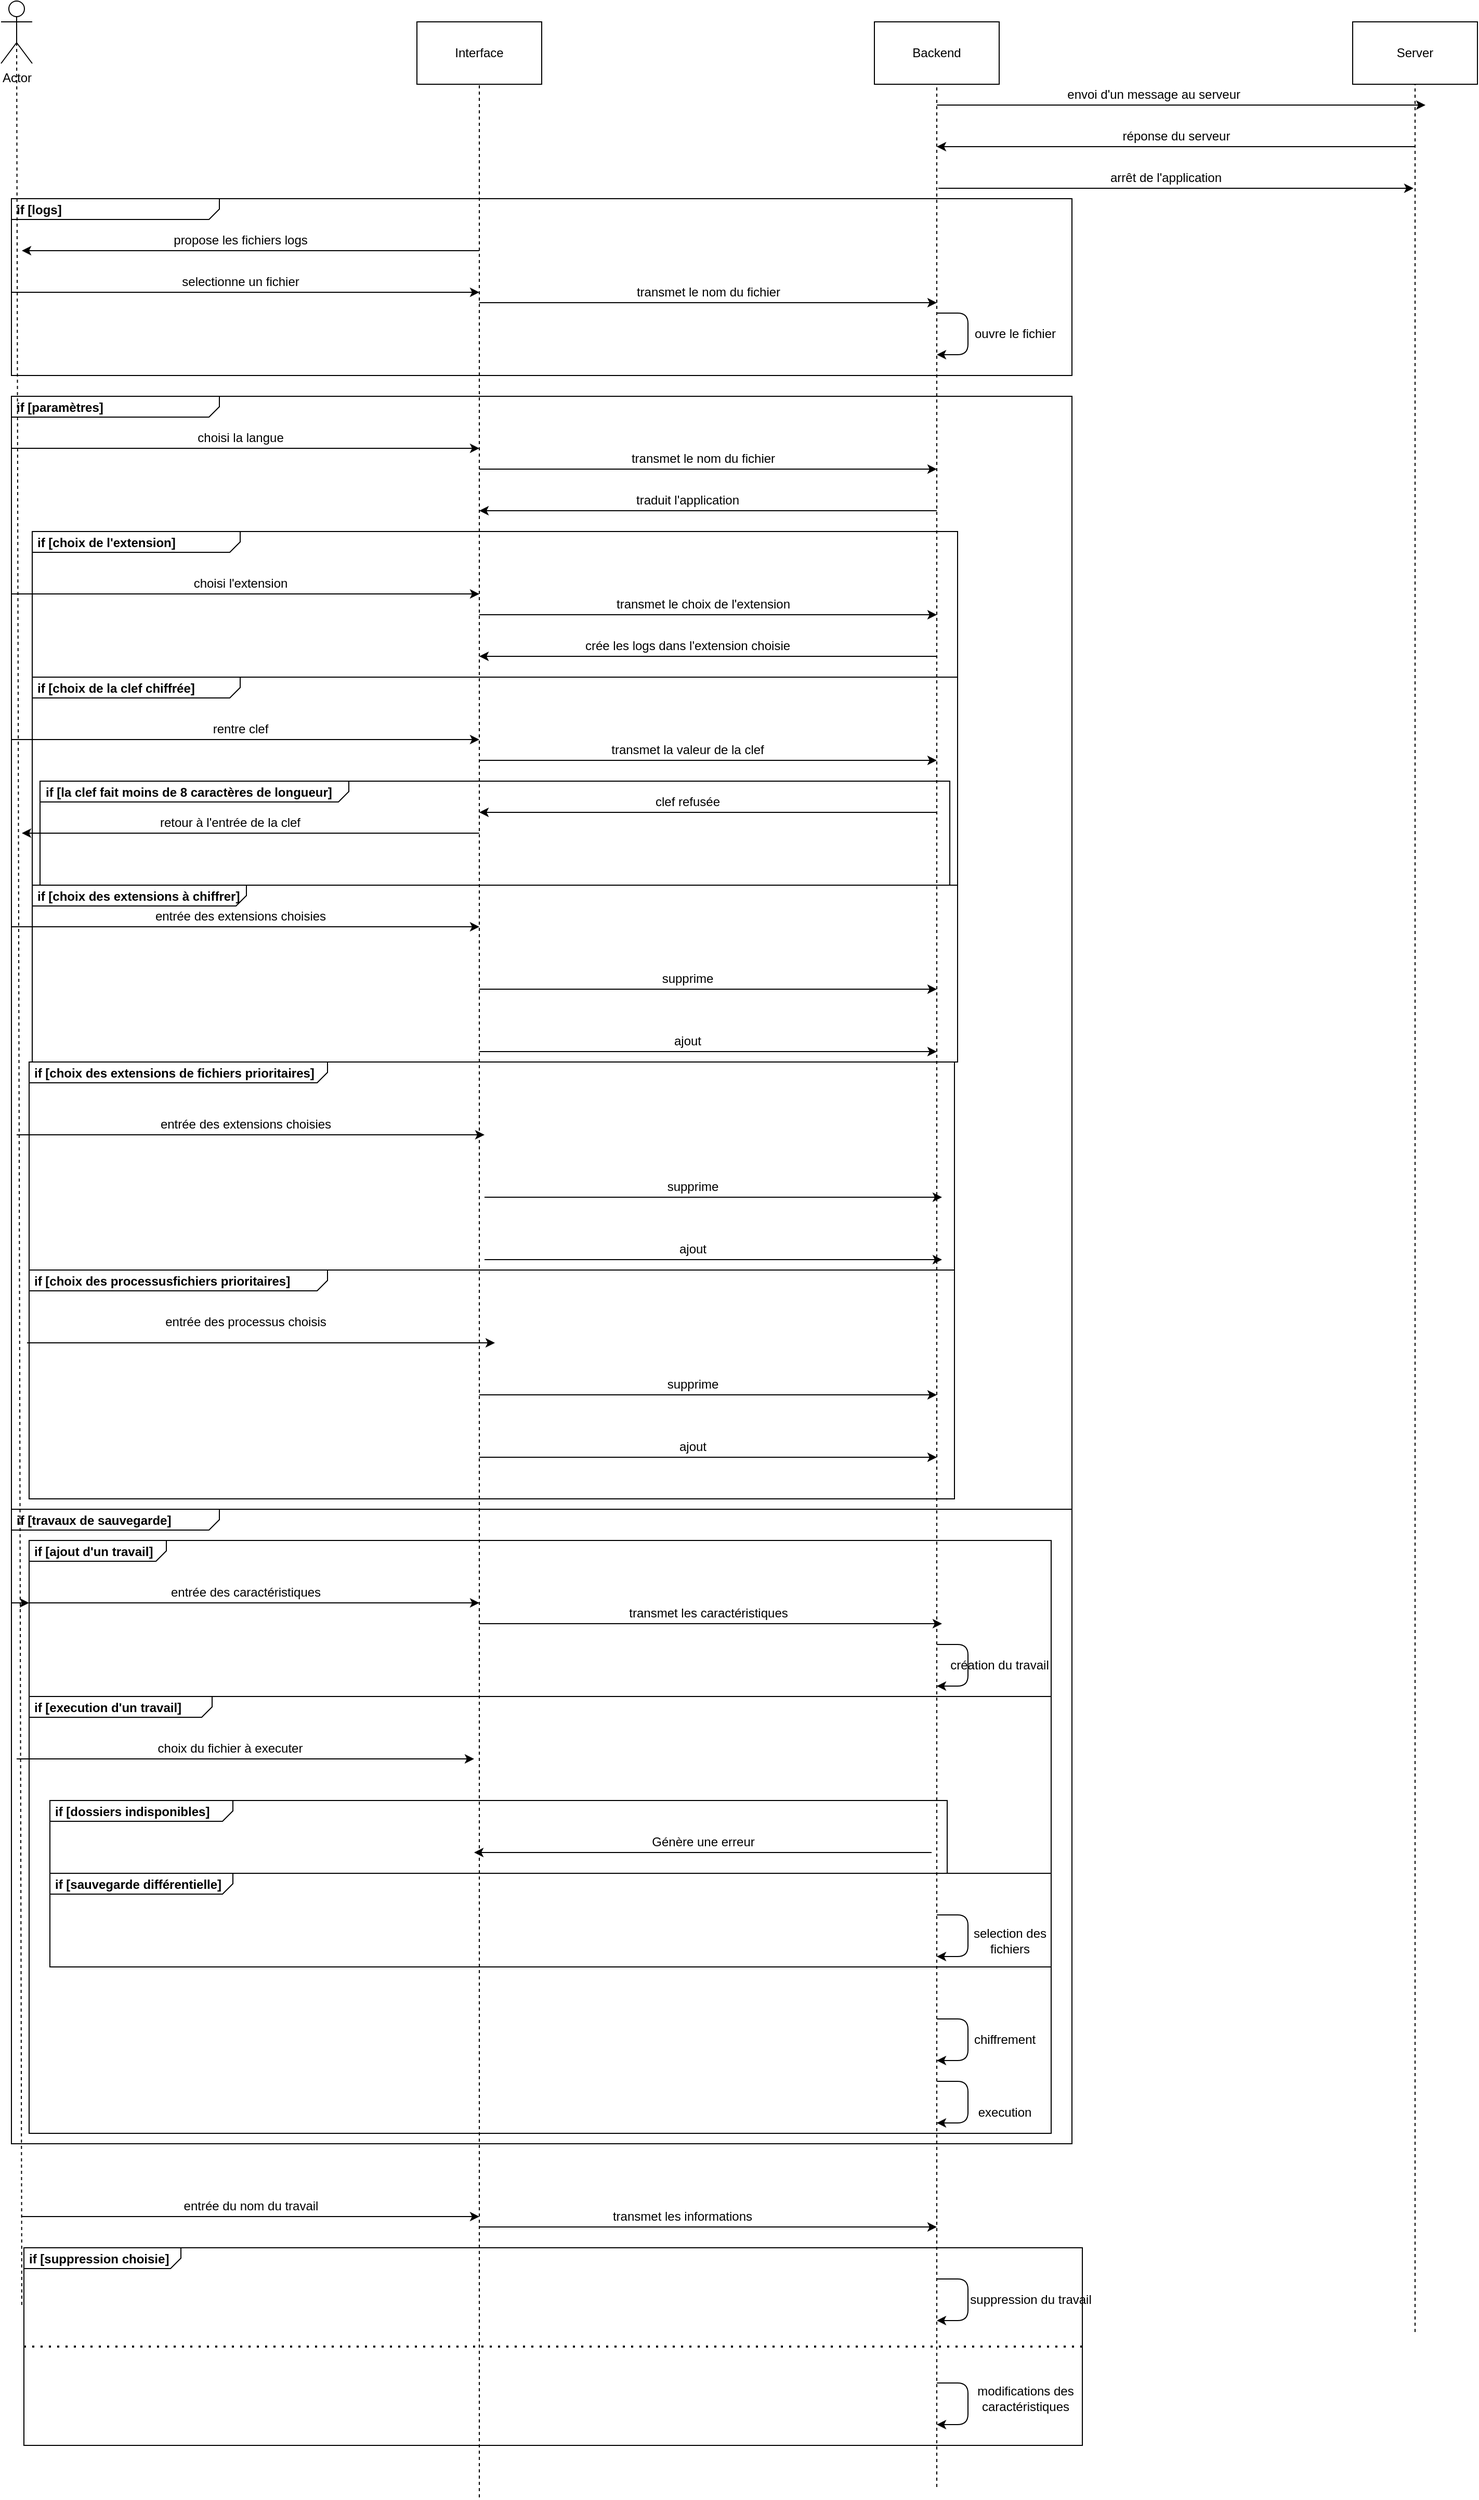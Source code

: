 <mxfile version="13.9.9" type="device"><diagram id="PxsKQjzxq3n8BK28m_Vh" name="Page-1"><mxGraphModel dx="2489" dy="814" grid="1" gridSize="10" guides="1" tooltips="1" connect="1" arrows="1" fold="1" page="1" pageScale="1" pageWidth="827" pageHeight="1169" math="0" shadow="0"><root><mxCell id="0"/><mxCell id="1" parent="0"/><mxCell id="ApVem01m_3u2dBKE90FA-91" value="&lt;p style=&quot;margin: 0px ; margin-top: 4px ; margin-left: 5px ; text-align: left&quot;&gt;&lt;b&gt;if [execution d'un travail]&lt;/b&gt;&lt;/p&gt;" style="html=1;shape=mxgraph.sysml.package;overflow=fill;labelX=176;align=left;spacingLeft=5;verticalAlign=top;spacingTop=-3;hachureGap=4;pointerEvents=0;fillColor=none;" vertex="1" parent="1"><mxGeometry x="-63" y="1660" width="983" height="420" as="geometry"/></mxCell><mxCell id="ApVem01m_3u2dBKE90FA-89" value="&lt;p style=&quot;margin: 0px ; margin-top: 4px ; margin-left: 5px ; text-align: left&quot;&gt;&lt;b&gt;if [travaux de sauvegarde]&lt;/b&gt;&lt;/p&gt;" style="html=1;shape=mxgraph.sysml.package;overflow=fill;labelX=200.49;align=left;spacingLeft=5;verticalAlign=top;spacingTop=-3;hachureGap=4;pointerEvents=0;fillColor=none;" vertex="1" parent="1"><mxGeometry x="-80" y="1480" width="1020" height="610" as="geometry"/></mxCell><mxCell id="ApVem01m_3u2dBKE90FA-90" value="&lt;p style=&quot;margin: 0px ; margin-top: 4px ; margin-left: 5px ; text-align: left&quot;&gt;&lt;b&gt;if [ajout d'un travail]&lt;/b&gt;&lt;/p&gt;" style="html=1;shape=mxgraph.sysml.package;overflow=fill;labelX=132;align=left;spacingLeft=5;verticalAlign=top;spacingTop=-3;hachureGap=4;pointerEvents=0;fillColor=none;" vertex="1" parent="1"><mxGeometry x="-63" y="1510" width="983" height="150" as="geometry"/></mxCell><mxCell id="ApVem01m_3u2dBKE90FA-1" value="Actor" style="shape=umlActor;verticalLabelPosition=bottom;verticalAlign=top;html=1;outlineConnect=0;" vertex="1" parent="1"><mxGeometry x="-90" y="30" width="30" height="60" as="geometry"/></mxCell><mxCell id="ApVem01m_3u2dBKE90FA-2" value="Interface" style="rounded=0;whiteSpace=wrap;html=1;" vertex="1" parent="1"><mxGeometry x="310" y="50" width="120" height="60" as="geometry"/></mxCell><mxCell id="ApVem01m_3u2dBKE90FA-3" value="Backend" style="rounded=0;whiteSpace=wrap;html=1;" vertex="1" parent="1"><mxGeometry x="750" y="50" width="120" height="60" as="geometry"/></mxCell><mxCell id="ApVem01m_3u2dBKE90FA-4" value="" style="endArrow=none;dashed=1;html=1;entryX=0.5;entryY=1;entryDx=0;entryDy=0;" edge="1" parent="1" target="ApVem01m_3u2dBKE90FA-2"><mxGeometry width="50" height="50" relative="1" as="geometry"><mxPoint x="370" y="2430" as="sourcePoint"/><mxPoint x="610" y="290" as="targetPoint"/></mxGeometry></mxCell><mxCell id="ApVem01m_3u2dBKE90FA-5" value="" style="endArrow=none;dashed=1;html=1;entryX=0.5;entryY=1;entryDx=0;entryDy=0;" edge="1" parent="1" target="ApVem01m_3u2dBKE90FA-3"><mxGeometry width="50" height="50" relative="1" as="geometry"><mxPoint x="810" y="2420" as="sourcePoint"/><mxPoint x="999.5" y="110" as="targetPoint"/></mxGeometry></mxCell><mxCell id="ApVem01m_3u2dBKE90FA-6" value="" style="endArrow=none;dashed=1;html=1;entryX=0.5;entryY=0.5;entryDx=0;entryDy=0;entryPerimeter=0;" edge="1" parent="1" target="ApVem01m_3u2dBKE90FA-1"><mxGeometry width="50" height="50" relative="1" as="geometry"><mxPoint x="-70" y="2245" as="sourcePoint"/><mxPoint x="610" y="290" as="targetPoint"/></mxGeometry></mxCell><mxCell id="ApVem01m_3u2dBKE90FA-7" value="" style="endArrow=classic;html=1;" edge="1" parent="1"><mxGeometry width="50" height="50" relative="1" as="geometry"><mxPoint x="811.5" y="210" as="sourcePoint"/><mxPoint x="1268.5" y="210" as="targetPoint"/></mxGeometry></mxCell><mxCell id="ApVem01m_3u2dBKE90FA-9" value="Server" style="rounded=0;whiteSpace=wrap;html=1;" vertex="1" parent="1"><mxGeometry x="1210" y="50" width="120" height="60" as="geometry"/></mxCell><mxCell id="ApVem01m_3u2dBKE90FA-10" value="" style="endArrow=none;dashed=1;html=1;entryX=0.5;entryY=1;entryDx=0;entryDy=0;" edge="1" parent="1" target="ApVem01m_3u2dBKE90FA-9"><mxGeometry width="50" height="50" relative="1" as="geometry"><mxPoint x="1270" y="2271" as="sourcePoint"/><mxPoint x="580" y="390" as="targetPoint"/></mxGeometry></mxCell><mxCell id="ApVem01m_3u2dBKE90FA-11" value="" style="endArrow=classic;html=1;" edge="1" parent="1"><mxGeometry width="50" height="50" relative="1" as="geometry"><mxPoint x="810" y="130" as="sourcePoint"/><mxPoint x="1280" y="130" as="targetPoint"/></mxGeometry></mxCell><mxCell id="ApVem01m_3u2dBKE90FA-12" value="envoi d'un message au serveur&amp;nbsp;" style="text;html=1;align=center;verticalAlign=middle;resizable=0;points=[];autosize=1;" vertex="1" parent="1"><mxGeometry x="925" y="110" width="190" height="20" as="geometry"/></mxCell><mxCell id="ApVem01m_3u2dBKE90FA-13" value="" style="endArrow=classic;html=1;" edge="1" parent="1"><mxGeometry width="50" height="50" relative="1" as="geometry"><mxPoint x="1270" y="170" as="sourcePoint"/><mxPoint x="810" y="170" as="targetPoint"/></mxGeometry></mxCell><mxCell id="ApVem01m_3u2dBKE90FA-14" value="réponse du serveur" style="text;html=1;align=center;verticalAlign=middle;resizable=0;points=[];autosize=1;" vertex="1" parent="1"><mxGeometry x="980" y="150" width="120" height="20" as="geometry"/></mxCell><mxCell id="ApVem01m_3u2dBKE90FA-15" value="arrêt de l'application" style="text;html=1;align=center;verticalAlign=middle;resizable=0;points=[];autosize=1;" vertex="1" parent="1"><mxGeometry x="970" y="190" width="120" height="20" as="geometry"/></mxCell><mxCell id="ApVem01m_3u2dBKE90FA-16" value="" style="endArrow=classic;html=1;" edge="1" parent="1"><mxGeometry width="50" height="50" relative="1" as="geometry"><mxPoint x="370" y="270" as="sourcePoint"/><mxPoint x="-70" y="270" as="targetPoint"/></mxGeometry></mxCell><mxCell id="ApVem01m_3u2dBKE90FA-17" value="propose les fichiers logs" style="text;html=1;align=center;verticalAlign=middle;resizable=0;points=[];autosize=1;" vertex="1" parent="1"><mxGeometry x="70" y="250" width="140" height="20" as="geometry"/></mxCell><mxCell id="ApVem01m_3u2dBKE90FA-18" value="" style="endArrow=classic;html=1;" edge="1" parent="1"><mxGeometry width="50" height="50" relative="1" as="geometry"><mxPoint x="-80" y="310" as="sourcePoint"/><mxPoint x="370" y="310" as="targetPoint"/></mxGeometry></mxCell><mxCell id="ApVem01m_3u2dBKE90FA-19" value="selectionne un fichier" style="text;html=1;align=center;verticalAlign=middle;resizable=0;points=[];autosize=1;" vertex="1" parent="1"><mxGeometry x="75" y="290" width="130" height="20" as="geometry"/></mxCell><mxCell id="ApVem01m_3u2dBKE90FA-20" value="" style="endArrow=classic;html=1;" edge="1" parent="1"><mxGeometry width="50" height="50" relative="1" as="geometry"><mxPoint x="370" y="320" as="sourcePoint"/><mxPoint x="810" y="320" as="targetPoint"/></mxGeometry></mxCell><mxCell id="ApVem01m_3u2dBKE90FA-21" value="transmet le nom du fichier" style="text;html=1;align=center;verticalAlign=middle;resizable=0;points=[];autosize=1;" vertex="1" parent="1"><mxGeometry x="515" y="300" width="150" height="20" as="geometry"/></mxCell><mxCell id="ApVem01m_3u2dBKE90FA-22" value="" style="endArrow=classic;html=1;" edge="1" parent="1"><mxGeometry width="50" height="50" relative="1" as="geometry"><mxPoint x="810" y="330" as="sourcePoint"/><mxPoint x="810" y="370" as="targetPoint"/><Array as="points"><mxPoint x="840" y="330"/><mxPoint x="840" y="370"/></Array></mxGeometry></mxCell><mxCell id="ApVem01m_3u2dBKE90FA-23" value="" style="endArrow=classic;html=1;" edge="1" parent="1"><mxGeometry width="50" height="50" relative="1" as="geometry"><mxPoint x="-80" y="460" as="sourcePoint"/><mxPoint x="370" y="460" as="targetPoint"/></mxGeometry></mxCell><mxCell id="ApVem01m_3u2dBKE90FA-24" value="choisi la langue" style="text;html=1;align=center;verticalAlign=middle;resizable=0;points=[];autosize=1;" vertex="1" parent="1"><mxGeometry x="90" y="440" width="100" height="20" as="geometry"/></mxCell><mxCell id="ApVem01m_3u2dBKE90FA-25" value="transmet le nom du fichier" style="text;html=1;align=center;verticalAlign=middle;resizable=0;points=[];autosize=1;" vertex="1" parent="1"><mxGeometry x="510" y="460" width="150" height="20" as="geometry"/></mxCell><mxCell id="ApVem01m_3u2dBKE90FA-26" value="" style="endArrow=classic;html=1;" edge="1" parent="1"><mxGeometry width="50" height="50" relative="1" as="geometry"><mxPoint x="370" y="480" as="sourcePoint"/><mxPoint x="810" y="480" as="targetPoint"/></mxGeometry></mxCell><mxCell id="ApVem01m_3u2dBKE90FA-27" value="" style="endArrow=classic;html=1;" edge="1" parent="1"><mxGeometry width="50" height="50" relative="1" as="geometry"><mxPoint x="810" y="520" as="sourcePoint"/><mxPoint x="370" y="520" as="targetPoint"/></mxGeometry></mxCell><mxCell id="ApVem01m_3u2dBKE90FA-28" value="traduit l'application" style="text;html=1;align=center;verticalAlign=middle;resizable=0;points=[];autosize=1;" vertex="1" parent="1"><mxGeometry x="515" y="500" width="110" height="20" as="geometry"/></mxCell><mxCell id="ApVem01m_3u2dBKE90FA-29" value="" style="endArrow=classic;html=1;" edge="1" parent="1"><mxGeometry width="50" height="50" relative="1" as="geometry"><mxPoint x="-80" y="600" as="sourcePoint"/><mxPoint x="370" y="600" as="targetPoint"/></mxGeometry></mxCell><mxCell id="ApVem01m_3u2dBKE90FA-30" value="choisi l'extension" style="text;html=1;align=center;verticalAlign=middle;resizable=0;points=[];autosize=1;" vertex="1" parent="1"><mxGeometry x="85" y="580" width="110" height="20" as="geometry"/></mxCell><mxCell id="ApVem01m_3u2dBKE90FA-31" value="transmet le choix de l'extension" style="text;html=1;align=center;verticalAlign=middle;resizable=0;points=[];autosize=1;" vertex="1" parent="1"><mxGeometry x="495" y="600" width="180" height="20" as="geometry"/></mxCell><mxCell id="ApVem01m_3u2dBKE90FA-32" value="" style="endArrow=classic;html=1;" edge="1" parent="1"><mxGeometry width="50" height="50" relative="1" as="geometry"><mxPoint x="370" y="620" as="sourcePoint"/><mxPoint x="810" y="620" as="targetPoint"/></mxGeometry></mxCell><mxCell id="ApVem01m_3u2dBKE90FA-33" value="" style="endArrow=classic;html=1;" edge="1" parent="1"><mxGeometry width="50" height="50" relative="1" as="geometry"><mxPoint x="810" y="660" as="sourcePoint"/><mxPoint x="370" y="660" as="targetPoint"/></mxGeometry></mxCell><mxCell id="ApVem01m_3u2dBKE90FA-34" value="crée les logs dans l'extension choisie" style="text;html=1;align=center;verticalAlign=middle;resizable=0;points=[];autosize=1;" vertex="1" parent="1"><mxGeometry x="465" y="640" width="210" height="20" as="geometry"/></mxCell><mxCell id="ApVem01m_3u2dBKE90FA-35" value="" style="endArrow=classic;html=1;" edge="1" parent="1"><mxGeometry width="50" height="50" relative="1" as="geometry"><mxPoint x="-80" y="740" as="sourcePoint"/><mxPoint x="370" y="740" as="targetPoint"/></mxGeometry></mxCell><mxCell id="ApVem01m_3u2dBKE90FA-36" value="rentre clef" style="text;html=1;align=center;verticalAlign=middle;resizable=0;points=[];autosize=1;" vertex="1" parent="1"><mxGeometry x="105" y="720" width="70" height="20" as="geometry"/></mxCell><mxCell id="ApVem01m_3u2dBKE90FA-37" value="" style="endArrow=classic;html=1;" edge="1" parent="1"><mxGeometry width="50" height="50" relative="1" as="geometry"><mxPoint x="370" y="760" as="sourcePoint"/><mxPoint x="810" y="760" as="targetPoint"/></mxGeometry></mxCell><mxCell id="ApVem01m_3u2dBKE90FA-38" value="transmet la valeur de la clef" style="text;html=1;align=center;verticalAlign=middle;resizable=0;points=[];autosize=1;" vertex="1" parent="1"><mxGeometry x="490" y="740" width="160" height="20" as="geometry"/></mxCell><mxCell id="ApVem01m_3u2dBKE90FA-39" value="" style="endArrow=classic;html=1;" edge="1" parent="1"><mxGeometry width="50" height="50" relative="1" as="geometry"><mxPoint x="810" y="810" as="sourcePoint"/><mxPoint x="370" y="810" as="targetPoint"/></mxGeometry></mxCell><mxCell id="ApVem01m_3u2dBKE90FA-40" value="clef refusée" style="text;html=1;align=center;verticalAlign=middle;resizable=0;points=[];autosize=1;" vertex="1" parent="1"><mxGeometry x="530" y="790" width="80" height="20" as="geometry"/></mxCell><mxCell id="ApVem01m_3u2dBKE90FA-41" value="" style="endArrow=classic;html=1;" edge="1" parent="1"><mxGeometry width="50" height="50" relative="1" as="geometry"><mxPoint x="370" y="830" as="sourcePoint"/><mxPoint x="-70" y="830" as="targetPoint"/></mxGeometry></mxCell><mxCell id="ApVem01m_3u2dBKE90FA-42" value="retour à l'entrée de la clef" style="text;html=1;align=center;verticalAlign=middle;resizable=0;points=[];autosize=1;" vertex="1" parent="1"><mxGeometry x="55" y="810" width="150" height="20" as="geometry"/></mxCell><mxCell id="ApVem01m_3u2dBKE90FA-43" value="" style="endArrow=classic;html=1;" edge="1" parent="1"><mxGeometry width="50" height="50" relative="1" as="geometry"><mxPoint x="-80" y="920" as="sourcePoint"/><mxPoint x="370" y="920" as="targetPoint"/></mxGeometry></mxCell><mxCell id="ApVem01m_3u2dBKE90FA-44" value="entrée des extensions choisies" style="text;html=1;align=center;verticalAlign=middle;resizable=0;points=[];autosize=1;" vertex="1" parent="1"><mxGeometry x="50" y="900" width="180" height="20" as="geometry"/></mxCell><mxCell id="ApVem01m_3u2dBKE90FA-45" value="" style="endArrow=classic;html=1;" edge="1" parent="1"><mxGeometry width="50" height="50" relative="1" as="geometry"><mxPoint x="370" y="980" as="sourcePoint"/><mxPoint x="810" y="980" as="targetPoint"/></mxGeometry></mxCell><mxCell id="ApVem01m_3u2dBKE90FA-46" value="" style="endArrow=classic;html=1;" edge="1" parent="1"><mxGeometry width="50" height="50" relative="1" as="geometry"><mxPoint x="370" y="1040" as="sourcePoint"/><mxPoint x="810" y="1040" as="targetPoint"/></mxGeometry></mxCell><mxCell id="ApVem01m_3u2dBKE90FA-47" value="supprime" style="text;html=1;align=center;verticalAlign=middle;resizable=0;points=[];autosize=1;" vertex="1" parent="1"><mxGeometry x="540" y="960" width="60" height="20" as="geometry"/></mxCell><mxCell id="ApVem01m_3u2dBKE90FA-48" value="ajout" style="text;html=1;align=center;verticalAlign=middle;resizable=0;points=[];autosize=1;" vertex="1" parent="1"><mxGeometry x="550" y="1020" width="40" height="20" as="geometry"/></mxCell><mxCell id="ApVem01m_3u2dBKE90FA-49" value="" style="endArrow=classic;html=1;" edge="1" parent="1"><mxGeometry width="50" height="50" relative="1" as="geometry"><mxPoint x="-75" y="1120" as="sourcePoint"/><mxPoint x="375" y="1120" as="targetPoint"/></mxGeometry></mxCell><mxCell id="ApVem01m_3u2dBKE90FA-50" value="entrée des extensions choisies" style="text;html=1;align=center;verticalAlign=middle;resizable=0;points=[];autosize=1;" vertex="1" parent="1"><mxGeometry x="55" y="1100" width="180" height="20" as="geometry"/></mxCell><mxCell id="ApVem01m_3u2dBKE90FA-51" value="" style="endArrow=classic;html=1;" edge="1" parent="1"><mxGeometry width="50" height="50" relative="1" as="geometry"><mxPoint x="375" y="1180" as="sourcePoint"/><mxPoint x="815" y="1180" as="targetPoint"/></mxGeometry></mxCell><mxCell id="ApVem01m_3u2dBKE90FA-52" value="" style="endArrow=classic;html=1;" edge="1" parent="1"><mxGeometry width="50" height="50" relative="1" as="geometry"><mxPoint x="375" y="1240" as="sourcePoint"/><mxPoint x="815" y="1240" as="targetPoint"/></mxGeometry></mxCell><mxCell id="ApVem01m_3u2dBKE90FA-53" value="supprime" style="text;html=1;align=center;verticalAlign=middle;resizable=0;points=[];autosize=1;" vertex="1" parent="1"><mxGeometry x="545" y="1160" width="60" height="20" as="geometry"/></mxCell><mxCell id="ApVem01m_3u2dBKE90FA-54" value="ajout" style="text;html=1;align=center;verticalAlign=middle;resizable=0;points=[];autosize=1;" vertex="1" parent="1"><mxGeometry x="555" y="1220" width="40" height="20" as="geometry"/></mxCell><mxCell id="ApVem01m_3u2dBKE90FA-55" value="" style="endArrow=classic;html=1;" edge="1" parent="1"><mxGeometry width="50" height="50" relative="1" as="geometry"><mxPoint x="-63" y="1570" as="sourcePoint"/><mxPoint x="370" y="1570" as="targetPoint"/></mxGeometry></mxCell><mxCell id="ApVem01m_3u2dBKE90FA-56" value="entrée des processus choisis" style="text;html=1;align=center;verticalAlign=middle;resizable=0;points=[];autosize=1;" vertex="1" parent="1"><mxGeometry x="60" y="1290" width="170" height="20" as="geometry"/></mxCell><mxCell id="ApVem01m_3u2dBKE90FA-57" value="" style="endArrow=classic;html=1;" edge="1" parent="1"><mxGeometry width="50" height="50" relative="1" as="geometry"><mxPoint x="370" y="1370" as="sourcePoint"/><mxPoint x="810" y="1370" as="targetPoint"/></mxGeometry></mxCell><mxCell id="ApVem01m_3u2dBKE90FA-58" value="" style="endArrow=classic;html=1;" edge="1" parent="1"><mxGeometry width="50" height="50" relative="1" as="geometry"><mxPoint x="370" y="1430" as="sourcePoint"/><mxPoint x="810" y="1430" as="targetPoint"/></mxGeometry></mxCell><mxCell id="ApVem01m_3u2dBKE90FA-59" value="supprime" style="text;html=1;align=center;verticalAlign=middle;resizable=0;points=[];autosize=1;" vertex="1" parent="1"><mxGeometry x="545" y="1350" width="60" height="20" as="geometry"/></mxCell><mxCell id="ApVem01m_3u2dBKE90FA-60" value="ajout" style="text;html=1;align=center;verticalAlign=middle;resizable=0;points=[];autosize=1;" vertex="1" parent="1"><mxGeometry x="555" y="1410" width="40" height="20" as="geometry"/></mxCell><mxCell id="ApVem01m_3u2dBKE90FA-62" value="" style="endArrow=classic;html=1;" edge="1" parent="1"><mxGeometry width="50" height="50" relative="1" as="geometry"><mxPoint x="-65" y="1320" as="sourcePoint"/><mxPoint x="385" y="1320" as="targetPoint"/></mxGeometry></mxCell><mxCell id="ApVem01m_3u2dBKE90FA-63" value="" style="endArrow=classic;html=1;" edge="1" parent="1"><mxGeometry width="50" height="50" relative="1" as="geometry"><mxPoint x="370" y="1590" as="sourcePoint"/><mxPoint x="815" y="1590" as="targetPoint"/></mxGeometry></mxCell><mxCell id="ApVem01m_3u2dBKE90FA-64" value="" style="endArrow=classic;html=1;" edge="1" parent="1"><mxGeometry width="50" height="50" relative="1" as="geometry"><mxPoint x="810" y="1610" as="sourcePoint"/><mxPoint x="810" y="1650" as="targetPoint"/><Array as="points"><mxPoint x="840" y="1610"/><mxPoint x="840" y="1650"/></Array></mxGeometry></mxCell><mxCell id="ApVem01m_3u2dBKE90FA-65" value="entrée des caractéristiques" style="text;html=1;align=center;verticalAlign=middle;resizable=0;points=[];autosize=1;" vertex="1" parent="1"><mxGeometry x="65" y="1550" width="160" height="20" as="geometry"/></mxCell><mxCell id="ApVem01m_3u2dBKE90FA-66" value="transmet les caractéristiques" style="text;html=1;align=center;verticalAlign=middle;resizable=0;points=[];autosize=1;" vertex="1" parent="1"><mxGeometry x="505" y="1570" width="170" height="20" as="geometry"/></mxCell><mxCell id="ApVem01m_3u2dBKE90FA-67" value="création du travail" style="text;html=1;align=center;verticalAlign=middle;resizable=0;points=[];autosize=1;" vertex="1" parent="1"><mxGeometry x="815" y="1620" width="110" height="20" as="geometry"/></mxCell><mxCell id="ApVem01m_3u2dBKE90FA-68" value="" style="endArrow=classic;html=1;" edge="1" parent="1"><mxGeometry width="50" height="50" relative="1" as="geometry"><mxPoint x="-75" y="1720" as="sourcePoint"/><mxPoint x="365" y="1720" as="targetPoint"/></mxGeometry></mxCell><mxCell id="ApVem01m_3u2dBKE90FA-69" value="" style="endArrow=classic;html=1;" edge="1" parent="1"><mxGeometry width="50" height="50" relative="1" as="geometry"><mxPoint x="805" y="1810" as="sourcePoint"/><mxPoint x="365" y="1810" as="targetPoint"/></mxGeometry></mxCell><mxCell id="ApVem01m_3u2dBKE90FA-70" value="Génère une erreur" style="text;html=1;align=center;verticalAlign=middle;resizable=0;points=[];autosize=1;" vertex="1" parent="1"><mxGeometry x="530" y="1790" width="110" height="20" as="geometry"/></mxCell><mxCell id="ApVem01m_3u2dBKE90FA-71" value="choix du fichier à executer" style="text;html=1;align=center;verticalAlign=middle;resizable=0;points=[];autosize=1;" vertex="1" parent="1"><mxGeometry x="55" y="1700" width="150" height="20" as="geometry"/></mxCell><mxCell id="ApVem01m_3u2dBKE90FA-72" value="" style="endArrow=classic;html=1;" edge="1" parent="1"><mxGeometry width="50" height="50" relative="1" as="geometry"><mxPoint x="810" y="1970" as="sourcePoint"/><mxPoint x="810" y="2010" as="targetPoint"/><Array as="points"><mxPoint x="840" y="1970"/><mxPoint x="840" y="2010"/></Array></mxGeometry></mxCell><mxCell id="ApVem01m_3u2dBKE90FA-73" value="" style="endArrow=classic;html=1;" edge="1" parent="1"><mxGeometry width="50" height="50" relative="1" as="geometry"><mxPoint x="810" y="2030" as="sourcePoint"/><mxPoint x="810" y="2070" as="targetPoint"/><Array as="points"><mxPoint x="840" y="2030"/><mxPoint x="840" y="2070"/></Array></mxGeometry></mxCell><mxCell id="ApVem01m_3u2dBKE90FA-74" value="chiffrement" style="text;html=1;align=center;verticalAlign=middle;resizable=0;points=[];autosize=1;" vertex="1" parent="1"><mxGeometry x="840" y="1980" width="70" height="20" as="geometry"/></mxCell><mxCell id="ApVem01m_3u2dBKE90FA-75" value="execution" style="text;html=1;align=center;verticalAlign=middle;resizable=0;points=[];autosize=1;" vertex="1" parent="1"><mxGeometry x="840" y="2050" width="70" height="20" as="geometry"/></mxCell><mxCell id="ApVem01m_3u2dBKE90FA-76" value="&lt;p style=&quot;margin: 0px ; margin-top: 4px ; margin-left: 5px ; text-align: left&quot;&gt;&lt;b&gt;if [logs]&lt;/b&gt;&lt;/p&gt;" style="html=1;shape=mxgraph.sysml.package;overflow=fill;labelX=200.49;align=left;spacingLeft=5;verticalAlign=top;spacingTop=-3;hachureGap=4;pointerEvents=0;fillColor=none;" vertex="1" parent="1"><mxGeometry x="-80" y="220" width="1020" height="170" as="geometry"/></mxCell><mxCell id="ApVem01m_3u2dBKE90FA-77" value="ouvre le fichier" style="text;html=1;align=center;verticalAlign=middle;resizable=0;points=[];autosize=1;" vertex="1" parent="1"><mxGeometry x="840" y="340" width="90" height="20" as="geometry"/></mxCell><mxCell id="ApVem01m_3u2dBKE90FA-78" value="&lt;p style=&quot;margin: 0px ; margin-top: 4px ; margin-left: 5px ; text-align: left&quot;&gt;&lt;b&gt;if [paramètres]&lt;/b&gt;&lt;/p&gt;" style="html=1;shape=mxgraph.sysml.package;overflow=fill;labelX=200.49;align=left;spacingLeft=5;verticalAlign=top;spacingTop=-3;hachureGap=4;pointerEvents=0;fillColor=none;" vertex="1" parent="1"><mxGeometry x="-80" y="410" width="1020" height="1070" as="geometry"/></mxCell><mxCell id="ApVem01m_3u2dBKE90FA-80" value="&lt;p style=&quot;margin: 0px ; margin-top: 4px ; margin-left: 5px ; text-align: left&quot;&gt;&lt;b&gt;if [choix de l'extension]&lt;/b&gt;&lt;/p&gt;" style="html=1;shape=mxgraph.sysml.package;overflow=fill;labelX=200.49;align=left;spacingLeft=5;verticalAlign=top;spacingTop=-3;hachureGap=4;pointerEvents=0;fillColor=none;" vertex="1" parent="1"><mxGeometry x="-60" y="540" width="890" height="140" as="geometry"/></mxCell><mxCell id="ApVem01m_3u2dBKE90FA-81" value="&lt;p style=&quot;margin: 0px ; margin-top: 4px ; margin-left: 5px ; text-align: left&quot;&gt;&lt;b&gt;if [choix de la clef chiffrée]&lt;/b&gt;&lt;/p&gt;" style="html=1;shape=mxgraph.sysml.package;overflow=fill;labelX=200.49;align=left;spacingLeft=5;verticalAlign=top;spacingTop=-3;hachureGap=4;pointerEvents=0;fillColor=none;" vertex="1" parent="1"><mxGeometry x="-60" y="680" width="890" height="200" as="geometry"/></mxCell><mxCell id="ApVem01m_3u2dBKE90FA-82" value="&lt;p style=&quot;margin: 0px ; margin-top: 4px ; margin-left: 5px ; text-align: left&quot;&gt;&lt;b&gt;if [la clef fait moins de 8 caractères de longueur]&lt;/b&gt;&lt;/p&gt;" style="html=1;shape=mxgraph.sysml.package;overflow=fill;labelX=297;align=left;spacingLeft=5;verticalAlign=top;spacingTop=-3;hachureGap=4;pointerEvents=0;fillColor=none;" vertex="1" parent="1"><mxGeometry x="-52.5" y="780" width="875" height="100" as="geometry"/></mxCell><mxCell id="ApVem01m_3u2dBKE90FA-83" value="&lt;p style=&quot;margin: 0px ; margin-top: 4px ; margin-left: 5px ; text-align: left&quot;&gt;&lt;b&gt;if [choix des extensions à chiffrer]&lt;/b&gt;&lt;/p&gt;" style="html=1;shape=mxgraph.sysml.package;overflow=fill;labelX=206.5;align=left;spacingLeft=5;verticalAlign=top;spacingTop=-3;hachureGap=4;pointerEvents=0;fillColor=none;" vertex="1" parent="1"><mxGeometry x="-60" y="880" width="890" height="170" as="geometry"/></mxCell><mxCell id="ApVem01m_3u2dBKE90FA-84" value="&lt;p style=&quot;margin: 0px ; margin-top: 4px ; margin-left: 5px ; text-align: left&quot;&gt;&lt;b&gt;if [choix des extensions de fichiers prioritaires]&lt;/b&gt;&lt;/p&gt;" style="html=1;shape=mxgraph.sysml.package;overflow=fill;labelX=287;align=left;spacingLeft=5;verticalAlign=top;spacingTop=-3;hachureGap=4;pointerEvents=0;fillColor=none;" vertex="1" parent="1"><mxGeometry x="-63" y="1050" width="890" height="200" as="geometry"/></mxCell><mxCell id="ApVem01m_3u2dBKE90FA-85" value="&lt;p style=&quot;margin: 0px ; margin-top: 4px ; margin-left: 5px ; text-align: left&quot;&gt;&lt;b&gt;if [choix des processusfichiers prioritaires]&lt;/b&gt;&lt;/p&gt;" style="html=1;shape=mxgraph.sysml.package;overflow=fill;labelX=287;align=left;spacingLeft=5;verticalAlign=top;spacingTop=-3;hachureGap=4;pointerEvents=0;fillColor=none;" vertex="1" parent="1"><mxGeometry x="-63" y="1250" width="890" height="220" as="geometry"/></mxCell><mxCell id="ApVem01m_3u2dBKE90FA-88" value="" style="endArrow=classic;html=1;" edge="1" parent="1"><mxGeometry width="50" height="50" relative="1" as="geometry"><mxPoint x="-80" y="1570" as="sourcePoint"/><mxPoint x="-63" y="1570" as="targetPoint"/></mxGeometry></mxCell><mxCell id="ApVem01m_3u2dBKE90FA-92" value="&lt;p style=&quot;margin: 0px ; margin-top: 4px ; margin-left: 5px ; text-align: left&quot;&gt;&lt;b&gt;if [dossiers indisponibles]&lt;/b&gt;&lt;/p&gt;" style="html=1;shape=mxgraph.sysml.package;overflow=fill;labelX=176;align=left;spacingLeft=5;verticalAlign=top;spacingTop=-3;hachureGap=4;pointerEvents=0;fillColor=none;" vertex="1" parent="1"><mxGeometry x="-43" y="1760" width="863" height="70" as="geometry"/></mxCell><mxCell id="ApVem01m_3u2dBKE90FA-93" value="" style="endArrow=classic;html=1;" edge="1" parent="1"><mxGeometry width="50" height="50" relative="1" as="geometry"><mxPoint x="810" y="1870" as="sourcePoint"/><mxPoint x="810" y="1910" as="targetPoint"/><Array as="points"><mxPoint x="840" y="1870"/><mxPoint x="840" y="1910"/></Array></mxGeometry></mxCell><mxCell id="ApVem01m_3u2dBKE90FA-94" value="selection des &lt;br&gt;fichiers" style="text;html=1;align=center;verticalAlign=middle;resizable=0;points=[];autosize=1;" vertex="1" parent="1"><mxGeometry x="835" y="1880" width="90" height="30" as="geometry"/></mxCell><mxCell id="ApVem01m_3u2dBKE90FA-95" value="&lt;p style=&quot;margin: 0px ; margin-top: 4px ; margin-left: 5px ; text-align: left&quot;&gt;&lt;b&gt;if [sauvegarde différentielle]&lt;/b&gt;&lt;/p&gt;" style="html=1;shape=mxgraph.sysml.package;overflow=fill;labelX=176;align=left;spacingLeft=5;verticalAlign=top;spacingTop=-3;hachureGap=4;pointerEvents=0;fillColor=none;" vertex="1" parent="1"><mxGeometry x="-43" y="1830" width="963" height="90" as="geometry"/></mxCell><mxCell id="ApVem01m_3u2dBKE90FA-96" value="" style="endArrow=classic;html=1;" edge="1" parent="1"><mxGeometry width="50" height="50" relative="1" as="geometry"><mxPoint x="-70" y="2160" as="sourcePoint"/><mxPoint x="370" y="2160" as="targetPoint"/></mxGeometry></mxCell><mxCell id="ApVem01m_3u2dBKE90FA-97" value="entrée du nom du travail" style="text;html=1;align=center;verticalAlign=middle;resizable=0;points=[];autosize=1;" vertex="1" parent="1"><mxGeometry x="80" y="2140" width="140" height="20" as="geometry"/></mxCell><mxCell id="ApVem01m_3u2dBKE90FA-98" value="" style="endArrow=classic;html=1;" edge="1" parent="1"><mxGeometry width="50" height="50" relative="1" as="geometry"><mxPoint x="370" y="2170" as="sourcePoint"/><mxPoint x="810" y="2170" as="targetPoint"/></mxGeometry></mxCell><mxCell id="ApVem01m_3u2dBKE90FA-99" value="transmet les informations" style="text;html=1;align=center;verticalAlign=middle;resizable=0;points=[];autosize=1;" vertex="1" parent="1"><mxGeometry x="490" y="2150" width="150" height="20" as="geometry"/></mxCell><mxCell id="ApVem01m_3u2dBKE90FA-100" value="&lt;p style=&quot;margin: 0px ; margin-top: 4px ; margin-left: 5px ; text-align: left&quot;&gt;&lt;b&gt;if [suppression choisie]&lt;/b&gt;&lt;/p&gt;" style="html=1;shape=mxgraph.sysml.package;overflow=fill;labelX=151;align=left;spacingLeft=5;verticalAlign=top;spacingTop=-3;hachureGap=4;pointerEvents=0;fillColor=none;" vertex="1" parent="1"><mxGeometry x="-68" y="2190" width="1018" height="190" as="geometry"/></mxCell><mxCell id="ApVem01m_3u2dBKE90FA-101" value="" style="endArrow=none;dashed=1;html=1;dashPattern=1 3;strokeWidth=2;exitX=0;exitY=0.5;exitDx=0;exitDy=0;exitPerimeter=0;entryX=1;entryY=0.5;entryDx=0;entryDy=0;entryPerimeter=0;" edge="1" parent="1" source="ApVem01m_3u2dBKE90FA-100" target="ApVem01m_3u2dBKE90FA-100"><mxGeometry width="50" height="50" relative="1" as="geometry"><mxPoint x="560" y="2100" as="sourcePoint"/><mxPoint x="610" y="2050" as="targetPoint"/></mxGeometry></mxCell><mxCell id="ApVem01m_3u2dBKE90FA-102" value="" style="endArrow=classic;html=1;" edge="1" parent="1"><mxGeometry width="50" height="50" relative="1" as="geometry"><mxPoint x="810" y="2220" as="sourcePoint"/><mxPoint x="810" y="2260" as="targetPoint"/><Array as="points"><mxPoint x="840" y="2220"/><mxPoint x="840" y="2260"/></Array></mxGeometry></mxCell><mxCell id="ApVem01m_3u2dBKE90FA-103" value="" style="endArrow=classic;html=1;" edge="1" parent="1"><mxGeometry width="50" height="50" relative="1" as="geometry"><mxPoint x="810" y="2320" as="sourcePoint"/><mxPoint x="810" y="2360" as="targetPoint"/><Array as="points"><mxPoint x="840" y="2320"/><mxPoint x="840" y="2360"/></Array></mxGeometry></mxCell><mxCell id="ApVem01m_3u2dBKE90FA-104" value="suppression du travail" style="text;html=1;align=center;verticalAlign=middle;resizable=0;points=[];autosize=1;" vertex="1" parent="1"><mxGeometry x="835" y="2230" width="130" height="20" as="geometry"/></mxCell><mxCell id="ApVem01m_3u2dBKE90FA-105" value="modifications des &lt;br&gt;caractéristiques" style="text;html=1;align=center;verticalAlign=middle;resizable=0;points=[];autosize=1;" vertex="1" parent="1"><mxGeometry x="840" y="2320" width="110" height="30" as="geometry"/></mxCell></root></mxGraphModel></diagram></mxfile>